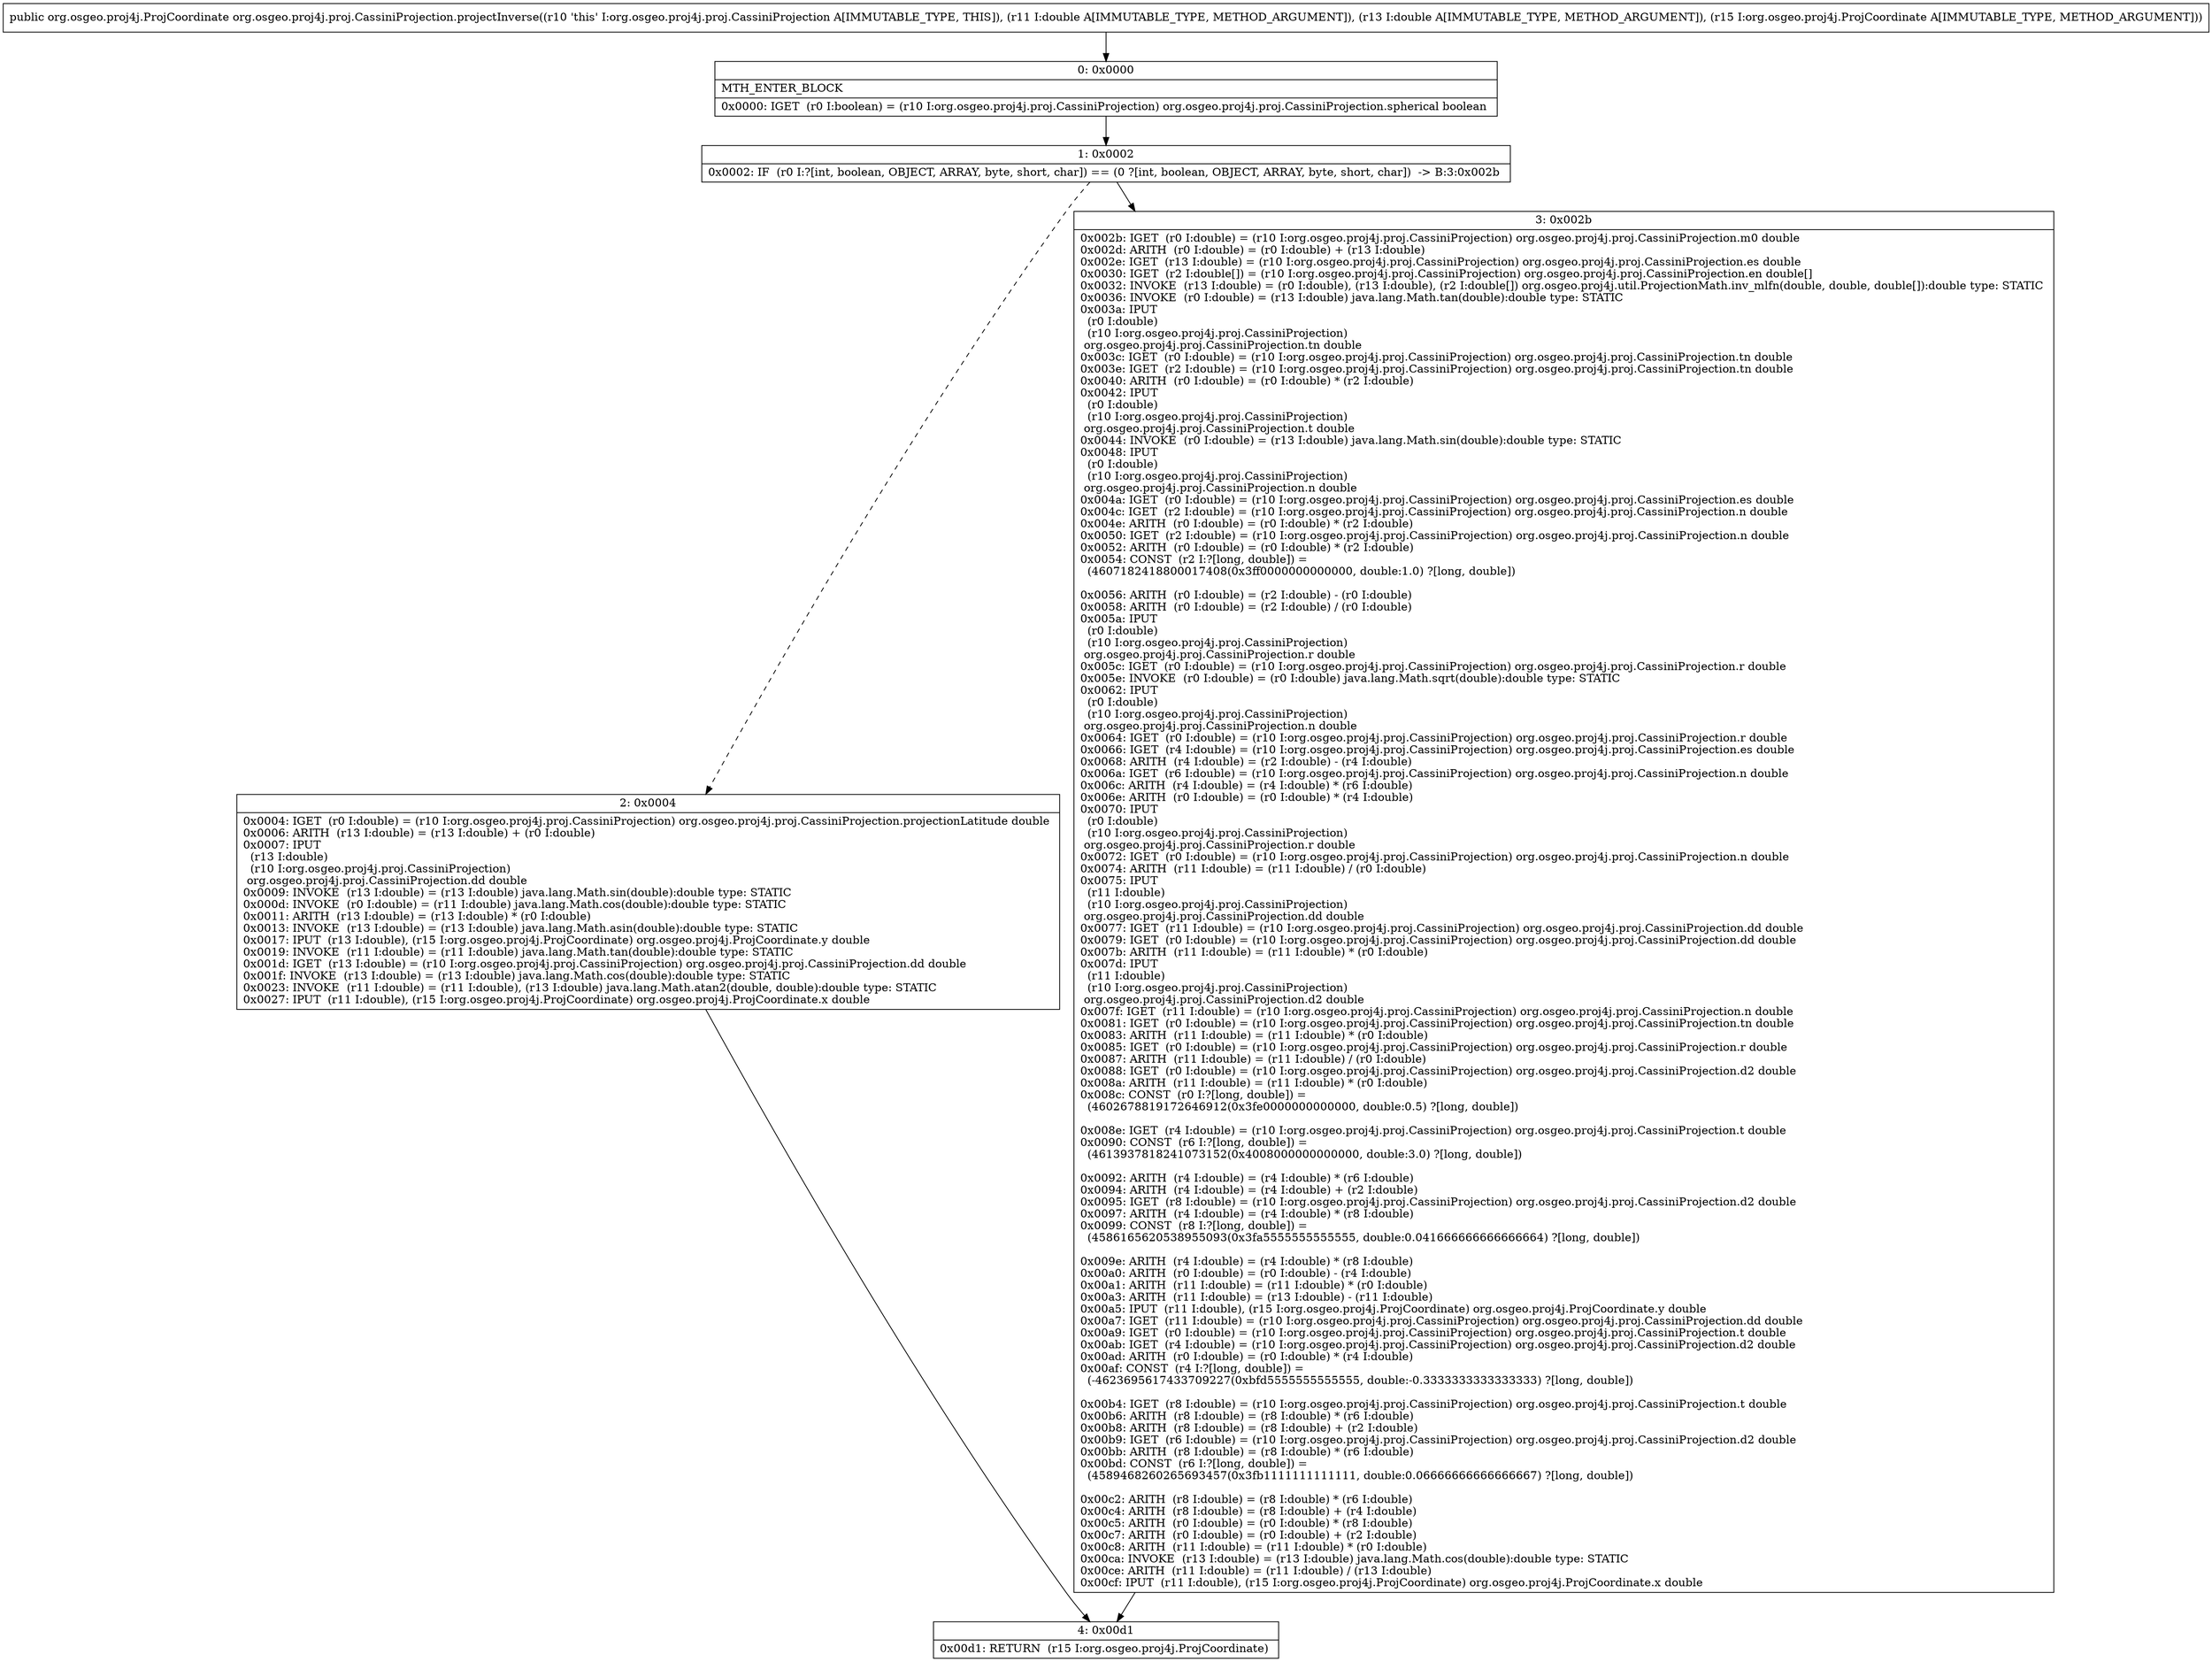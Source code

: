 digraph "CFG fororg.osgeo.proj4j.proj.CassiniProjection.projectInverse(DDLorg\/osgeo\/proj4j\/ProjCoordinate;)Lorg\/osgeo\/proj4j\/ProjCoordinate;" {
Node_0 [shape=record,label="{0\:\ 0x0000|MTH_ENTER_BLOCK\l|0x0000: IGET  (r0 I:boolean) = (r10 I:org.osgeo.proj4j.proj.CassiniProjection) org.osgeo.proj4j.proj.CassiniProjection.spherical boolean \l}"];
Node_1 [shape=record,label="{1\:\ 0x0002|0x0002: IF  (r0 I:?[int, boolean, OBJECT, ARRAY, byte, short, char]) == (0 ?[int, boolean, OBJECT, ARRAY, byte, short, char])  \-\> B:3:0x002b \l}"];
Node_2 [shape=record,label="{2\:\ 0x0004|0x0004: IGET  (r0 I:double) = (r10 I:org.osgeo.proj4j.proj.CassiniProjection) org.osgeo.proj4j.proj.CassiniProjection.projectionLatitude double \l0x0006: ARITH  (r13 I:double) = (r13 I:double) + (r0 I:double) \l0x0007: IPUT  \l  (r13 I:double)\l  (r10 I:org.osgeo.proj4j.proj.CassiniProjection)\l org.osgeo.proj4j.proj.CassiniProjection.dd double \l0x0009: INVOKE  (r13 I:double) = (r13 I:double) java.lang.Math.sin(double):double type: STATIC \l0x000d: INVOKE  (r0 I:double) = (r11 I:double) java.lang.Math.cos(double):double type: STATIC \l0x0011: ARITH  (r13 I:double) = (r13 I:double) * (r0 I:double) \l0x0013: INVOKE  (r13 I:double) = (r13 I:double) java.lang.Math.asin(double):double type: STATIC \l0x0017: IPUT  (r13 I:double), (r15 I:org.osgeo.proj4j.ProjCoordinate) org.osgeo.proj4j.ProjCoordinate.y double \l0x0019: INVOKE  (r11 I:double) = (r11 I:double) java.lang.Math.tan(double):double type: STATIC \l0x001d: IGET  (r13 I:double) = (r10 I:org.osgeo.proj4j.proj.CassiniProjection) org.osgeo.proj4j.proj.CassiniProjection.dd double \l0x001f: INVOKE  (r13 I:double) = (r13 I:double) java.lang.Math.cos(double):double type: STATIC \l0x0023: INVOKE  (r11 I:double) = (r11 I:double), (r13 I:double) java.lang.Math.atan2(double, double):double type: STATIC \l0x0027: IPUT  (r11 I:double), (r15 I:org.osgeo.proj4j.ProjCoordinate) org.osgeo.proj4j.ProjCoordinate.x double \l}"];
Node_3 [shape=record,label="{3\:\ 0x002b|0x002b: IGET  (r0 I:double) = (r10 I:org.osgeo.proj4j.proj.CassiniProjection) org.osgeo.proj4j.proj.CassiniProjection.m0 double \l0x002d: ARITH  (r0 I:double) = (r0 I:double) + (r13 I:double) \l0x002e: IGET  (r13 I:double) = (r10 I:org.osgeo.proj4j.proj.CassiniProjection) org.osgeo.proj4j.proj.CassiniProjection.es double \l0x0030: IGET  (r2 I:double[]) = (r10 I:org.osgeo.proj4j.proj.CassiniProjection) org.osgeo.proj4j.proj.CassiniProjection.en double[] \l0x0032: INVOKE  (r13 I:double) = (r0 I:double), (r13 I:double), (r2 I:double[]) org.osgeo.proj4j.util.ProjectionMath.inv_mlfn(double, double, double[]):double type: STATIC \l0x0036: INVOKE  (r0 I:double) = (r13 I:double) java.lang.Math.tan(double):double type: STATIC \l0x003a: IPUT  \l  (r0 I:double)\l  (r10 I:org.osgeo.proj4j.proj.CassiniProjection)\l org.osgeo.proj4j.proj.CassiniProjection.tn double \l0x003c: IGET  (r0 I:double) = (r10 I:org.osgeo.proj4j.proj.CassiniProjection) org.osgeo.proj4j.proj.CassiniProjection.tn double \l0x003e: IGET  (r2 I:double) = (r10 I:org.osgeo.proj4j.proj.CassiniProjection) org.osgeo.proj4j.proj.CassiniProjection.tn double \l0x0040: ARITH  (r0 I:double) = (r0 I:double) * (r2 I:double) \l0x0042: IPUT  \l  (r0 I:double)\l  (r10 I:org.osgeo.proj4j.proj.CassiniProjection)\l org.osgeo.proj4j.proj.CassiniProjection.t double \l0x0044: INVOKE  (r0 I:double) = (r13 I:double) java.lang.Math.sin(double):double type: STATIC \l0x0048: IPUT  \l  (r0 I:double)\l  (r10 I:org.osgeo.proj4j.proj.CassiniProjection)\l org.osgeo.proj4j.proj.CassiniProjection.n double \l0x004a: IGET  (r0 I:double) = (r10 I:org.osgeo.proj4j.proj.CassiniProjection) org.osgeo.proj4j.proj.CassiniProjection.es double \l0x004c: IGET  (r2 I:double) = (r10 I:org.osgeo.proj4j.proj.CassiniProjection) org.osgeo.proj4j.proj.CassiniProjection.n double \l0x004e: ARITH  (r0 I:double) = (r0 I:double) * (r2 I:double) \l0x0050: IGET  (r2 I:double) = (r10 I:org.osgeo.proj4j.proj.CassiniProjection) org.osgeo.proj4j.proj.CassiniProjection.n double \l0x0052: ARITH  (r0 I:double) = (r0 I:double) * (r2 I:double) \l0x0054: CONST  (r2 I:?[long, double]) = \l  (4607182418800017408(0x3ff0000000000000, double:1.0) ?[long, double])\l \l0x0056: ARITH  (r0 I:double) = (r2 I:double) \- (r0 I:double) \l0x0058: ARITH  (r0 I:double) = (r2 I:double) \/ (r0 I:double) \l0x005a: IPUT  \l  (r0 I:double)\l  (r10 I:org.osgeo.proj4j.proj.CassiniProjection)\l org.osgeo.proj4j.proj.CassiniProjection.r double \l0x005c: IGET  (r0 I:double) = (r10 I:org.osgeo.proj4j.proj.CassiniProjection) org.osgeo.proj4j.proj.CassiniProjection.r double \l0x005e: INVOKE  (r0 I:double) = (r0 I:double) java.lang.Math.sqrt(double):double type: STATIC \l0x0062: IPUT  \l  (r0 I:double)\l  (r10 I:org.osgeo.proj4j.proj.CassiniProjection)\l org.osgeo.proj4j.proj.CassiniProjection.n double \l0x0064: IGET  (r0 I:double) = (r10 I:org.osgeo.proj4j.proj.CassiniProjection) org.osgeo.proj4j.proj.CassiniProjection.r double \l0x0066: IGET  (r4 I:double) = (r10 I:org.osgeo.proj4j.proj.CassiniProjection) org.osgeo.proj4j.proj.CassiniProjection.es double \l0x0068: ARITH  (r4 I:double) = (r2 I:double) \- (r4 I:double) \l0x006a: IGET  (r6 I:double) = (r10 I:org.osgeo.proj4j.proj.CassiniProjection) org.osgeo.proj4j.proj.CassiniProjection.n double \l0x006c: ARITH  (r4 I:double) = (r4 I:double) * (r6 I:double) \l0x006e: ARITH  (r0 I:double) = (r0 I:double) * (r4 I:double) \l0x0070: IPUT  \l  (r0 I:double)\l  (r10 I:org.osgeo.proj4j.proj.CassiniProjection)\l org.osgeo.proj4j.proj.CassiniProjection.r double \l0x0072: IGET  (r0 I:double) = (r10 I:org.osgeo.proj4j.proj.CassiniProjection) org.osgeo.proj4j.proj.CassiniProjection.n double \l0x0074: ARITH  (r11 I:double) = (r11 I:double) \/ (r0 I:double) \l0x0075: IPUT  \l  (r11 I:double)\l  (r10 I:org.osgeo.proj4j.proj.CassiniProjection)\l org.osgeo.proj4j.proj.CassiniProjection.dd double \l0x0077: IGET  (r11 I:double) = (r10 I:org.osgeo.proj4j.proj.CassiniProjection) org.osgeo.proj4j.proj.CassiniProjection.dd double \l0x0079: IGET  (r0 I:double) = (r10 I:org.osgeo.proj4j.proj.CassiniProjection) org.osgeo.proj4j.proj.CassiniProjection.dd double \l0x007b: ARITH  (r11 I:double) = (r11 I:double) * (r0 I:double) \l0x007d: IPUT  \l  (r11 I:double)\l  (r10 I:org.osgeo.proj4j.proj.CassiniProjection)\l org.osgeo.proj4j.proj.CassiniProjection.d2 double \l0x007f: IGET  (r11 I:double) = (r10 I:org.osgeo.proj4j.proj.CassiniProjection) org.osgeo.proj4j.proj.CassiniProjection.n double \l0x0081: IGET  (r0 I:double) = (r10 I:org.osgeo.proj4j.proj.CassiniProjection) org.osgeo.proj4j.proj.CassiniProjection.tn double \l0x0083: ARITH  (r11 I:double) = (r11 I:double) * (r0 I:double) \l0x0085: IGET  (r0 I:double) = (r10 I:org.osgeo.proj4j.proj.CassiniProjection) org.osgeo.proj4j.proj.CassiniProjection.r double \l0x0087: ARITH  (r11 I:double) = (r11 I:double) \/ (r0 I:double) \l0x0088: IGET  (r0 I:double) = (r10 I:org.osgeo.proj4j.proj.CassiniProjection) org.osgeo.proj4j.proj.CassiniProjection.d2 double \l0x008a: ARITH  (r11 I:double) = (r11 I:double) * (r0 I:double) \l0x008c: CONST  (r0 I:?[long, double]) = \l  (4602678819172646912(0x3fe0000000000000, double:0.5) ?[long, double])\l \l0x008e: IGET  (r4 I:double) = (r10 I:org.osgeo.proj4j.proj.CassiniProjection) org.osgeo.proj4j.proj.CassiniProjection.t double \l0x0090: CONST  (r6 I:?[long, double]) = \l  (4613937818241073152(0x4008000000000000, double:3.0) ?[long, double])\l \l0x0092: ARITH  (r4 I:double) = (r4 I:double) * (r6 I:double) \l0x0094: ARITH  (r4 I:double) = (r4 I:double) + (r2 I:double) \l0x0095: IGET  (r8 I:double) = (r10 I:org.osgeo.proj4j.proj.CassiniProjection) org.osgeo.proj4j.proj.CassiniProjection.d2 double \l0x0097: ARITH  (r4 I:double) = (r4 I:double) * (r8 I:double) \l0x0099: CONST  (r8 I:?[long, double]) = \l  (4586165620538955093(0x3fa5555555555555, double:0.041666666666666664) ?[long, double])\l \l0x009e: ARITH  (r4 I:double) = (r4 I:double) * (r8 I:double) \l0x00a0: ARITH  (r0 I:double) = (r0 I:double) \- (r4 I:double) \l0x00a1: ARITH  (r11 I:double) = (r11 I:double) * (r0 I:double) \l0x00a3: ARITH  (r11 I:double) = (r13 I:double) \- (r11 I:double) \l0x00a5: IPUT  (r11 I:double), (r15 I:org.osgeo.proj4j.ProjCoordinate) org.osgeo.proj4j.ProjCoordinate.y double \l0x00a7: IGET  (r11 I:double) = (r10 I:org.osgeo.proj4j.proj.CassiniProjection) org.osgeo.proj4j.proj.CassiniProjection.dd double \l0x00a9: IGET  (r0 I:double) = (r10 I:org.osgeo.proj4j.proj.CassiniProjection) org.osgeo.proj4j.proj.CassiniProjection.t double \l0x00ab: IGET  (r4 I:double) = (r10 I:org.osgeo.proj4j.proj.CassiniProjection) org.osgeo.proj4j.proj.CassiniProjection.d2 double \l0x00ad: ARITH  (r0 I:double) = (r0 I:double) * (r4 I:double) \l0x00af: CONST  (r4 I:?[long, double]) = \l  (\-4623695617433709227(0xbfd5555555555555, double:\-0.3333333333333333) ?[long, double])\l \l0x00b4: IGET  (r8 I:double) = (r10 I:org.osgeo.proj4j.proj.CassiniProjection) org.osgeo.proj4j.proj.CassiniProjection.t double \l0x00b6: ARITH  (r8 I:double) = (r8 I:double) * (r6 I:double) \l0x00b8: ARITH  (r8 I:double) = (r8 I:double) + (r2 I:double) \l0x00b9: IGET  (r6 I:double) = (r10 I:org.osgeo.proj4j.proj.CassiniProjection) org.osgeo.proj4j.proj.CassiniProjection.d2 double \l0x00bb: ARITH  (r8 I:double) = (r8 I:double) * (r6 I:double) \l0x00bd: CONST  (r6 I:?[long, double]) = \l  (4589468260265693457(0x3fb1111111111111, double:0.06666666666666667) ?[long, double])\l \l0x00c2: ARITH  (r8 I:double) = (r8 I:double) * (r6 I:double) \l0x00c4: ARITH  (r8 I:double) = (r8 I:double) + (r4 I:double) \l0x00c5: ARITH  (r0 I:double) = (r0 I:double) * (r8 I:double) \l0x00c7: ARITH  (r0 I:double) = (r0 I:double) + (r2 I:double) \l0x00c8: ARITH  (r11 I:double) = (r11 I:double) * (r0 I:double) \l0x00ca: INVOKE  (r13 I:double) = (r13 I:double) java.lang.Math.cos(double):double type: STATIC \l0x00ce: ARITH  (r11 I:double) = (r11 I:double) \/ (r13 I:double) \l0x00cf: IPUT  (r11 I:double), (r15 I:org.osgeo.proj4j.ProjCoordinate) org.osgeo.proj4j.ProjCoordinate.x double \l}"];
Node_4 [shape=record,label="{4\:\ 0x00d1|0x00d1: RETURN  (r15 I:org.osgeo.proj4j.ProjCoordinate) \l}"];
MethodNode[shape=record,label="{public org.osgeo.proj4j.ProjCoordinate org.osgeo.proj4j.proj.CassiniProjection.projectInverse((r10 'this' I:org.osgeo.proj4j.proj.CassiniProjection A[IMMUTABLE_TYPE, THIS]), (r11 I:double A[IMMUTABLE_TYPE, METHOD_ARGUMENT]), (r13 I:double A[IMMUTABLE_TYPE, METHOD_ARGUMENT]), (r15 I:org.osgeo.proj4j.ProjCoordinate A[IMMUTABLE_TYPE, METHOD_ARGUMENT])) }"];
MethodNode -> Node_0;
Node_0 -> Node_1;
Node_1 -> Node_2[style=dashed];
Node_1 -> Node_3;
Node_2 -> Node_4;
Node_3 -> Node_4;
}


